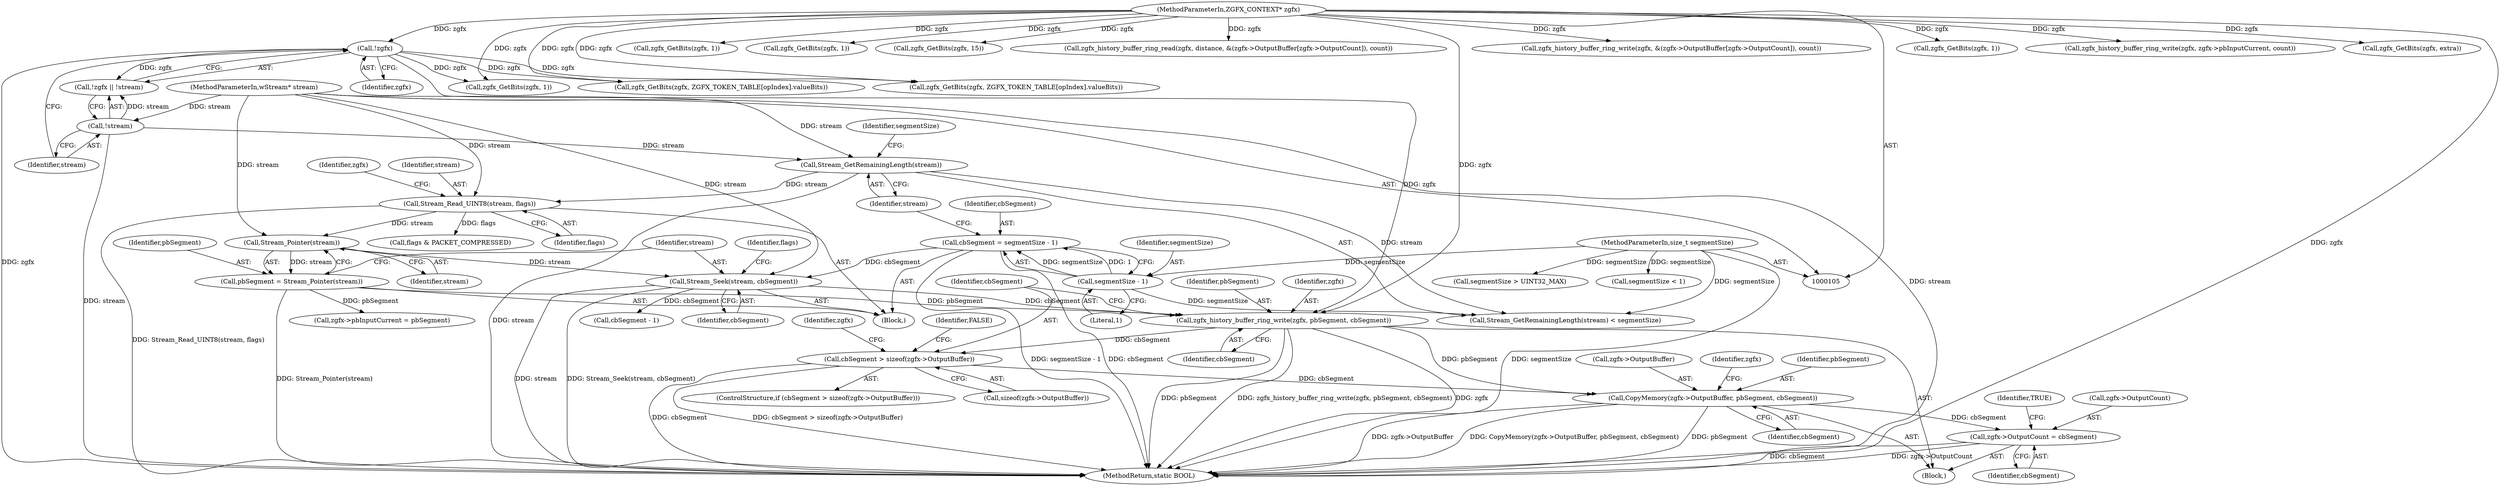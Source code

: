 digraph "0_FreeRDP_17c363a5162fd4dc77b1df54e48d7bd9bf6b3be7_0@API" {
"1000172" [label="(Call,zgfx_history_buffer_ring_write(zgfx, pbSegment, cbSegment))"];
"1000125" [label="(Call,!zgfx)"];
"1000106" [label="(MethodParameterIn,ZGFX_CONTEXT* zgfx)"];
"1000159" [label="(Call,pbSegment = Stream_Pointer(stream))"];
"1000161" [label="(Call,Stream_Pointer(stream))"];
"1000151" [label="(Call,Stream_Read_UINT8(stream, flags))"];
"1000139" [label="(Call,Stream_GetRemainingLength(stream))"];
"1000127" [label="(Call,!stream)"];
"1000107" [label="(MethodParameterIn,wStream* stream)"];
"1000163" [label="(Call,Stream_Seek(stream, cbSegment))"];
"1000131" [label="(Call,cbSegment = segmentSize - 1)"];
"1000133" [label="(Call,segmentSize - 1)"];
"1000108" [label="(MethodParameterIn,size_t segmentSize)"];
"1000177" [label="(Call,cbSegment > sizeof(zgfx->OutputBuffer))"];
"1000185" [label="(Call,CopyMemory(zgfx->OutputBuffer, pbSegment, cbSegment))"];
"1000191" [label="(Call,zgfx->OutputCount = cbSegment)"];
"1000271" [label="(Call,zgfx_GetBits(zgfx, 1))"];
"1000106" [label="(MethodParameterIn,ZGFX_CONTEXT* zgfx)"];
"1000392" [label="(Call,zgfx_GetBits(zgfx, 1))"];
"1000177" [label="(Call,cbSegment > sizeof(zgfx->OutputBuffer))"];
"1000140" [label="(Identifier,stream)"];
"1000165" [label="(Identifier,cbSegment)"];
"1000146" [label="(Call,segmentSize > UINT32_MAX)"];
"1000428" [label="(Call,zgfx_GetBits(zgfx, 1))"];
"1000191" [label="(Call,zgfx->OutputCount = cbSegment)"];
"1000164" [label="(Identifier,stream)"];
"1000139" [label="(Call,Stream_GetRemainingLength(stream))"];
"1000197" [label="(Identifier,TRUE)"];
"1000176" [label="(ControlStructure,if (cbSegment > sizeof(zgfx->OutputBuffer)))"];
"1000169" [label="(Identifier,flags)"];
"1000174" [label="(Identifier,pbSegment)"];
"1000559" [label="(MethodReturn,static BOOL)"];
"1000482" [label="(Call,zgfx_GetBits(zgfx, 15))"];
"1000195" [label="(Identifier,cbSegment)"];
"1000179" [label="(Call,sizeof(zgfx->OutputBuffer))"];
"1000452" [label="(Call,zgfx_history_buffer_ring_read(zgfx, distance, &(zgfx->OutputBuffer[zgfx->OutputCount]), count))"];
"1000126" [label="(Identifier,zgfx)"];
"1000152" [label="(Identifier,stream)"];
"1000192" [label="(Call,zgfx->OutputCount)"];
"1000125" [label="(Call,!zgfx)"];
"1000160" [label="(Identifier,pbSegment)"];
"1000187" [label="(Identifier,zgfx)"];
"1000303" [label="(Call,zgfx_GetBits(zgfx, ZGFX_TOKEN_TABLE[opIndex].valueBits))"];
"1000173" [label="(Identifier,zgfx)"];
"1000464" [label="(Call,zgfx_history_buffer_ring_write(zgfx, &(zgfx->OutputBuffer[zgfx->OutputCount]), count))"];
"1000128" [label="(Identifier,stream)"];
"1000107" [label="(MethodParameterIn,wStream* stream)"];
"1000108" [label="(MethodParameterIn,size_t segmentSize)"];
"1000198" [label="(Call,zgfx->pbInputCurrent = pbSegment)"];
"1000133" [label="(Call,segmentSize - 1)"];
"1000186" [label="(Call,zgfx->OutputBuffer)"];
"1000151" [label="(Call,Stream_Read_UINT8(stream, flags))"];
"1000109" [label="(Block,)"];
"1000369" [label="(Call,zgfx_GetBits(zgfx, ZGFX_TOKEN_TABLE[opIndex].valueBits))"];
"1000210" [label="(Call,cbSegment - 1)"];
"1000193" [label="(Identifier,zgfx)"];
"1000171" [label="(Block,)"];
"1000131" [label="(Call,cbSegment = segmentSize - 1)"];
"1000178" [label="(Identifier,cbSegment)"];
"1000413" [label="(Call,zgfx_GetBits(zgfx, 1))"];
"1000190" [label="(Identifier,cbSegment)"];
"1000138" [label="(Call,Stream_GetRemainingLength(stream) < segmentSize)"];
"1000162" [label="(Identifier,stream)"];
"1000153" [label="(Identifier,flags)"];
"1000533" [label="(Call,zgfx_history_buffer_ring_write(zgfx, zgfx->pbInputCurrent, count))"];
"1000143" [label="(Call,segmentSize < 1)"];
"1000185" [label="(Call,CopyMemory(zgfx->OutputBuffer, pbSegment, cbSegment))"];
"1000431" [label="(Call,zgfx_GetBits(zgfx, extra))"];
"1000135" [label="(Literal,1)"];
"1000161" [label="(Call,Stream_Pointer(stream))"];
"1000134" [label="(Identifier,segmentSize)"];
"1000156" [label="(Identifier,zgfx)"];
"1000132" [label="(Identifier,cbSegment)"];
"1000184" [label="(Identifier,FALSE)"];
"1000127" [label="(Call,!stream)"];
"1000189" [label="(Identifier,pbSegment)"];
"1000175" [label="(Identifier,cbSegment)"];
"1000159" [label="(Call,pbSegment = Stream_Pointer(stream))"];
"1000124" [label="(Call,!zgfx || !stream)"];
"1000168" [label="(Call,flags & PACKET_COMPRESSED)"];
"1000141" [label="(Identifier,segmentSize)"];
"1000172" [label="(Call,zgfx_history_buffer_ring_write(zgfx, pbSegment, cbSegment))"];
"1000163" [label="(Call,Stream_Seek(stream, cbSegment))"];
"1000172" -> "1000171"  [label="AST: "];
"1000172" -> "1000175"  [label="CFG: "];
"1000173" -> "1000172"  [label="AST: "];
"1000174" -> "1000172"  [label="AST: "];
"1000175" -> "1000172"  [label="AST: "];
"1000178" -> "1000172"  [label="CFG: "];
"1000172" -> "1000559"  [label="DDG: zgfx_history_buffer_ring_write(zgfx, pbSegment, cbSegment)"];
"1000172" -> "1000559"  [label="DDG: zgfx"];
"1000172" -> "1000559"  [label="DDG: pbSegment"];
"1000125" -> "1000172"  [label="DDG: zgfx"];
"1000106" -> "1000172"  [label="DDG: zgfx"];
"1000159" -> "1000172"  [label="DDG: pbSegment"];
"1000163" -> "1000172"  [label="DDG: cbSegment"];
"1000172" -> "1000177"  [label="DDG: cbSegment"];
"1000172" -> "1000185"  [label="DDG: pbSegment"];
"1000125" -> "1000124"  [label="AST: "];
"1000125" -> "1000126"  [label="CFG: "];
"1000126" -> "1000125"  [label="AST: "];
"1000128" -> "1000125"  [label="CFG: "];
"1000124" -> "1000125"  [label="CFG: "];
"1000125" -> "1000559"  [label="DDG: zgfx"];
"1000125" -> "1000124"  [label="DDG: zgfx"];
"1000106" -> "1000125"  [label="DDG: zgfx"];
"1000125" -> "1000271"  [label="DDG: zgfx"];
"1000125" -> "1000303"  [label="DDG: zgfx"];
"1000125" -> "1000369"  [label="DDG: zgfx"];
"1000106" -> "1000105"  [label="AST: "];
"1000106" -> "1000559"  [label="DDG: zgfx"];
"1000106" -> "1000271"  [label="DDG: zgfx"];
"1000106" -> "1000303"  [label="DDG: zgfx"];
"1000106" -> "1000369"  [label="DDG: zgfx"];
"1000106" -> "1000392"  [label="DDG: zgfx"];
"1000106" -> "1000413"  [label="DDG: zgfx"];
"1000106" -> "1000428"  [label="DDG: zgfx"];
"1000106" -> "1000431"  [label="DDG: zgfx"];
"1000106" -> "1000452"  [label="DDG: zgfx"];
"1000106" -> "1000464"  [label="DDG: zgfx"];
"1000106" -> "1000482"  [label="DDG: zgfx"];
"1000106" -> "1000533"  [label="DDG: zgfx"];
"1000159" -> "1000109"  [label="AST: "];
"1000159" -> "1000161"  [label="CFG: "];
"1000160" -> "1000159"  [label="AST: "];
"1000161" -> "1000159"  [label="AST: "];
"1000164" -> "1000159"  [label="CFG: "];
"1000159" -> "1000559"  [label="DDG: Stream_Pointer(stream)"];
"1000161" -> "1000159"  [label="DDG: stream"];
"1000159" -> "1000198"  [label="DDG: pbSegment"];
"1000161" -> "1000162"  [label="CFG: "];
"1000162" -> "1000161"  [label="AST: "];
"1000151" -> "1000161"  [label="DDG: stream"];
"1000107" -> "1000161"  [label="DDG: stream"];
"1000161" -> "1000163"  [label="DDG: stream"];
"1000151" -> "1000109"  [label="AST: "];
"1000151" -> "1000153"  [label="CFG: "];
"1000152" -> "1000151"  [label="AST: "];
"1000153" -> "1000151"  [label="AST: "];
"1000156" -> "1000151"  [label="CFG: "];
"1000151" -> "1000559"  [label="DDG: Stream_Read_UINT8(stream, flags)"];
"1000139" -> "1000151"  [label="DDG: stream"];
"1000107" -> "1000151"  [label="DDG: stream"];
"1000151" -> "1000168"  [label="DDG: flags"];
"1000139" -> "1000138"  [label="AST: "];
"1000139" -> "1000140"  [label="CFG: "];
"1000140" -> "1000139"  [label="AST: "];
"1000141" -> "1000139"  [label="CFG: "];
"1000139" -> "1000559"  [label="DDG: stream"];
"1000139" -> "1000138"  [label="DDG: stream"];
"1000127" -> "1000139"  [label="DDG: stream"];
"1000107" -> "1000139"  [label="DDG: stream"];
"1000127" -> "1000124"  [label="AST: "];
"1000127" -> "1000128"  [label="CFG: "];
"1000128" -> "1000127"  [label="AST: "];
"1000124" -> "1000127"  [label="CFG: "];
"1000127" -> "1000559"  [label="DDG: stream"];
"1000127" -> "1000124"  [label="DDG: stream"];
"1000107" -> "1000127"  [label="DDG: stream"];
"1000107" -> "1000105"  [label="AST: "];
"1000107" -> "1000559"  [label="DDG: stream"];
"1000107" -> "1000163"  [label="DDG: stream"];
"1000163" -> "1000109"  [label="AST: "];
"1000163" -> "1000165"  [label="CFG: "];
"1000164" -> "1000163"  [label="AST: "];
"1000165" -> "1000163"  [label="AST: "];
"1000169" -> "1000163"  [label="CFG: "];
"1000163" -> "1000559"  [label="DDG: stream"];
"1000163" -> "1000559"  [label="DDG: Stream_Seek(stream, cbSegment)"];
"1000131" -> "1000163"  [label="DDG: cbSegment"];
"1000163" -> "1000210"  [label="DDG: cbSegment"];
"1000131" -> "1000109"  [label="AST: "];
"1000131" -> "1000133"  [label="CFG: "];
"1000132" -> "1000131"  [label="AST: "];
"1000133" -> "1000131"  [label="AST: "];
"1000140" -> "1000131"  [label="CFG: "];
"1000131" -> "1000559"  [label="DDG: cbSegment"];
"1000131" -> "1000559"  [label="DDG: segmentSize - 1"];
"1000133" -> "1000131"  [label="DDG: segmentSize"];
"1000133" -> "1000131"  [label="DDG: 1"];
"1000133" -> "1000135"  [label="CFG: "];
"1000134" -> "1000133"  [label="AST: "];
"1000135" -> "1000133"  [label="AST: "];
"1000108" -> "1000133"  [label="DDG: segmentSize"];
"1000133" -> "1000138"  [label="DDG: segmentSize"];
"1000108" -> "1000105"  [label="AST: "];
"1000108" -> "1000559"  [label="DDG: segmentSize"];
"1000108" -> "1000138"  [label="DDG: segmentSize"];
"1000108" -> "1000143"  [label="DDG: segmentSize"];
"1000108" -> "1000146"  [label="DDG: segmentSize"];
"1000177" -> "1000176"  [label="AST: "];
"1000177" -> "1000179"  [label="CFG: "];
"1000178" -> "1000177"  [label="AST: "];
"1000179" -> "1000177"  [label="AST: "];
"1000184" -> "1000177"  [label="CFG: "];
"1000187" -> "1000177"  [label="CFG: "];
"1000177" -> "1000559"  [label="DDG: cbSegment"];
"1000177" -> "1000559"  [label="DDG: cbSegment > sizeof(zgfx->OutputBuffer)"];
"1000177" -> "1000185"  [label="DDG: cbSegment"];
"1000185" -> "1000171"  [label="AST: "];
"1000185" -> "1000190"  [label="CFG: "];
"1000186" -> "1000185"  [label="AST: "];
"1000189" -> "1000185"  [label="AST: "];
"1000190" -> "1000185"  [label="AST: "];
"1000193" -> "1000185"  [label="CFG: "];
"1000185" -> "1000559"  [label="DDG: zgfx->OutputBuffer"];
"1000185" -> "1000559"  [label="DDG: CopyMemory(zgfx->OutputBuffer, pbSegment, cbSegment)"];
"1000185" -> "1000559"  [label="DDG: pbSegment"];
"1000185" -> "1000191"  [label="DDG: cbSegment"];
"1000191" -> "1000171"  [label="AST: "];
"1000191" -> "1000195"  [label="CFG: "];
"1000192" -> "1000191"  [label="AST: "];
"1000195" -> "1000191"  [label="AST: "];
"1000197" -> "1000191"  [label="CFG: "];
"1000191" -> "1000559"  [label="DDG: cbSegment"];
"1000191" -> "1000559"  [label="DDG: zgfx->OutputCount"];
}
